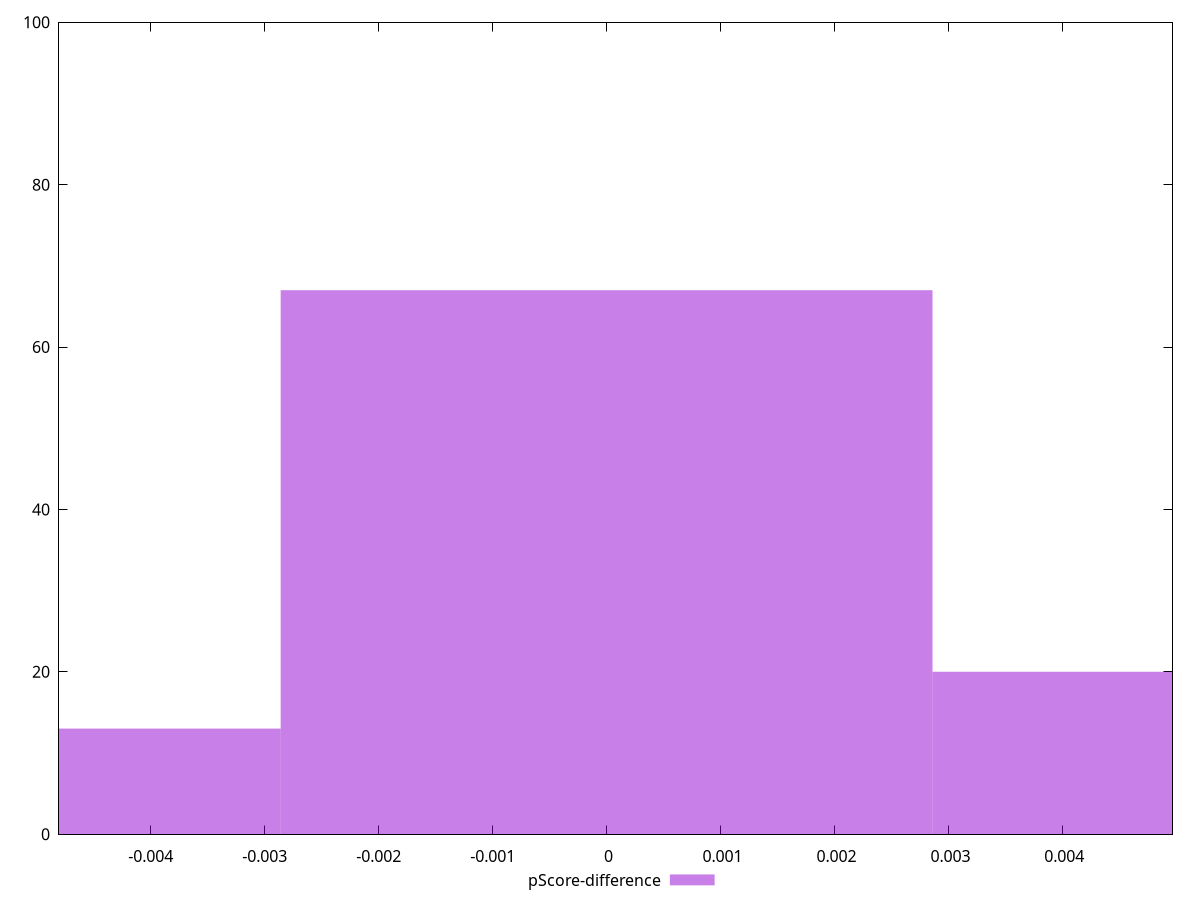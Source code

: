 reset

$pScoreDifference <<EOF
0.005721465507647102 20
0 67
-0.005721465507647102 13
EOF

set key outside below
set boxwidth 0.005721465507647102
set xrange [-0.004806349845734581:0.00496718683934283]
set yrange [0:100]
set trange [0:100]
set style fill transparent solid 0.5 noborder
set terminal svg size 640, 490 enhanced background rgb 'white'
set output "report_00025_2021-02-22T21:38:55.199Z/first-meaningful-paint/samples/pages+cached+noadtech/pScore-difference/histogram.svg"

plot $pScoreDifference title "pScore-difference" with boxes

reset

